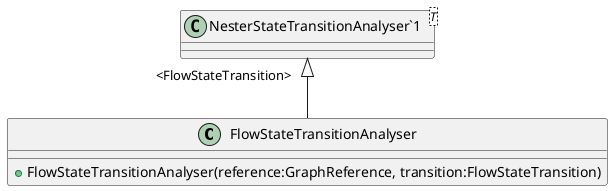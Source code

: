 @startuml
class FlowStateTransitionAnalyser {
    + FlowStateTransitionAnalyser(reference:GraphReference, transition:FlowStateTransition)
}
class "NesterStateTransitionAnalyser`1"<T> {
}
"NesterStateTransitionAnalyser`1" "<FlowStateTransition>" <|-- FlowStateTransitionAnalyser
@enduml
